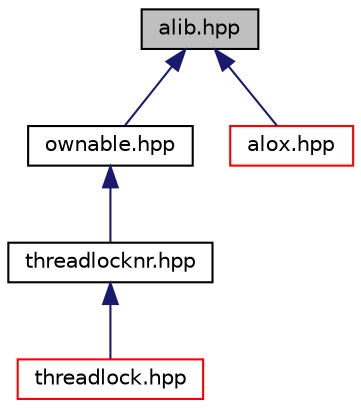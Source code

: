 digraph "alib.hpp"
{
  edge [fontname="Helvetica",fontsize="10",labelfontname="Helvetica",labelfontsize="10"];
  node [fontname="Helvetica",fontsize="10",shape=record];
  Node52 [label="alib.hpp",height=0.2,width=0.4,color="black", fillcolor="grey75", style="filled", fontcolor="black"];
  Node52 -> Node53 [dir="back",color="midnightblue",fontsize="10",style="solid",fontname="Helvetica"];
  Node53 [label="ownable.hpp",height=0.2,width=0.4,color="black", fillcolor="white", style="filled",URL="$ownable_8hpp.html"];
  Node53 -> Node54 [dir="back",color="midnightblue",fontsize="10",style="solid",fontname="Helvetica"];
  Node54 [label="threadlocknr.hpp",height=0.2,width=0.4,color="black", fillcolor="white", style="filled",URL="$threadlocknr_8hpp.html"];
  Node54 -> Node55 [dir="back",color="midnightblue",fontsize="10",style="solid",fontname="Helvetica"];
  Node55 [label="threadlock.hpp",height=0.2,width=0.4,color="red", fillcolor="white", style="filled",URL="$threadlock_8hpp.html"];
  Node52 -> Node57 [dir="back",color="midnightblue",fontsize="10",style="solid",fontname="Helvetica"];
  Node57 [label="alox.hpp",height=0.2,width=0.4,color="red", fillcolor="white", style="filled",URL="$alox_8hpp.html"];
}
